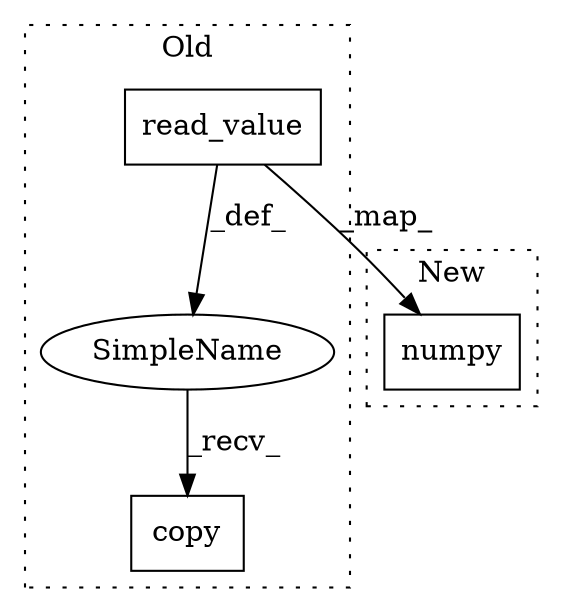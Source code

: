 digraph G {
subgraph cluster0 {
1 [label="read_value" a="32" s="3896" l="12" shape="box"];
3 [label="copy" a="32" s="3909" l="6" shape="box"];
4 [label="SimpleName" a="42" s="" l="" shape="ellipse"];
label = "Old";
style="dotted";
}
subgraph cluster1 {
2 [label="numpy" a="32" s="3896" l="7" shape="box"];
label = "New";
style="dotted";
}
1 -> 2 [label="_map_"];
1 -> 4 [label="_def_"];
4 -> 3 [label="_recv_"];
}
